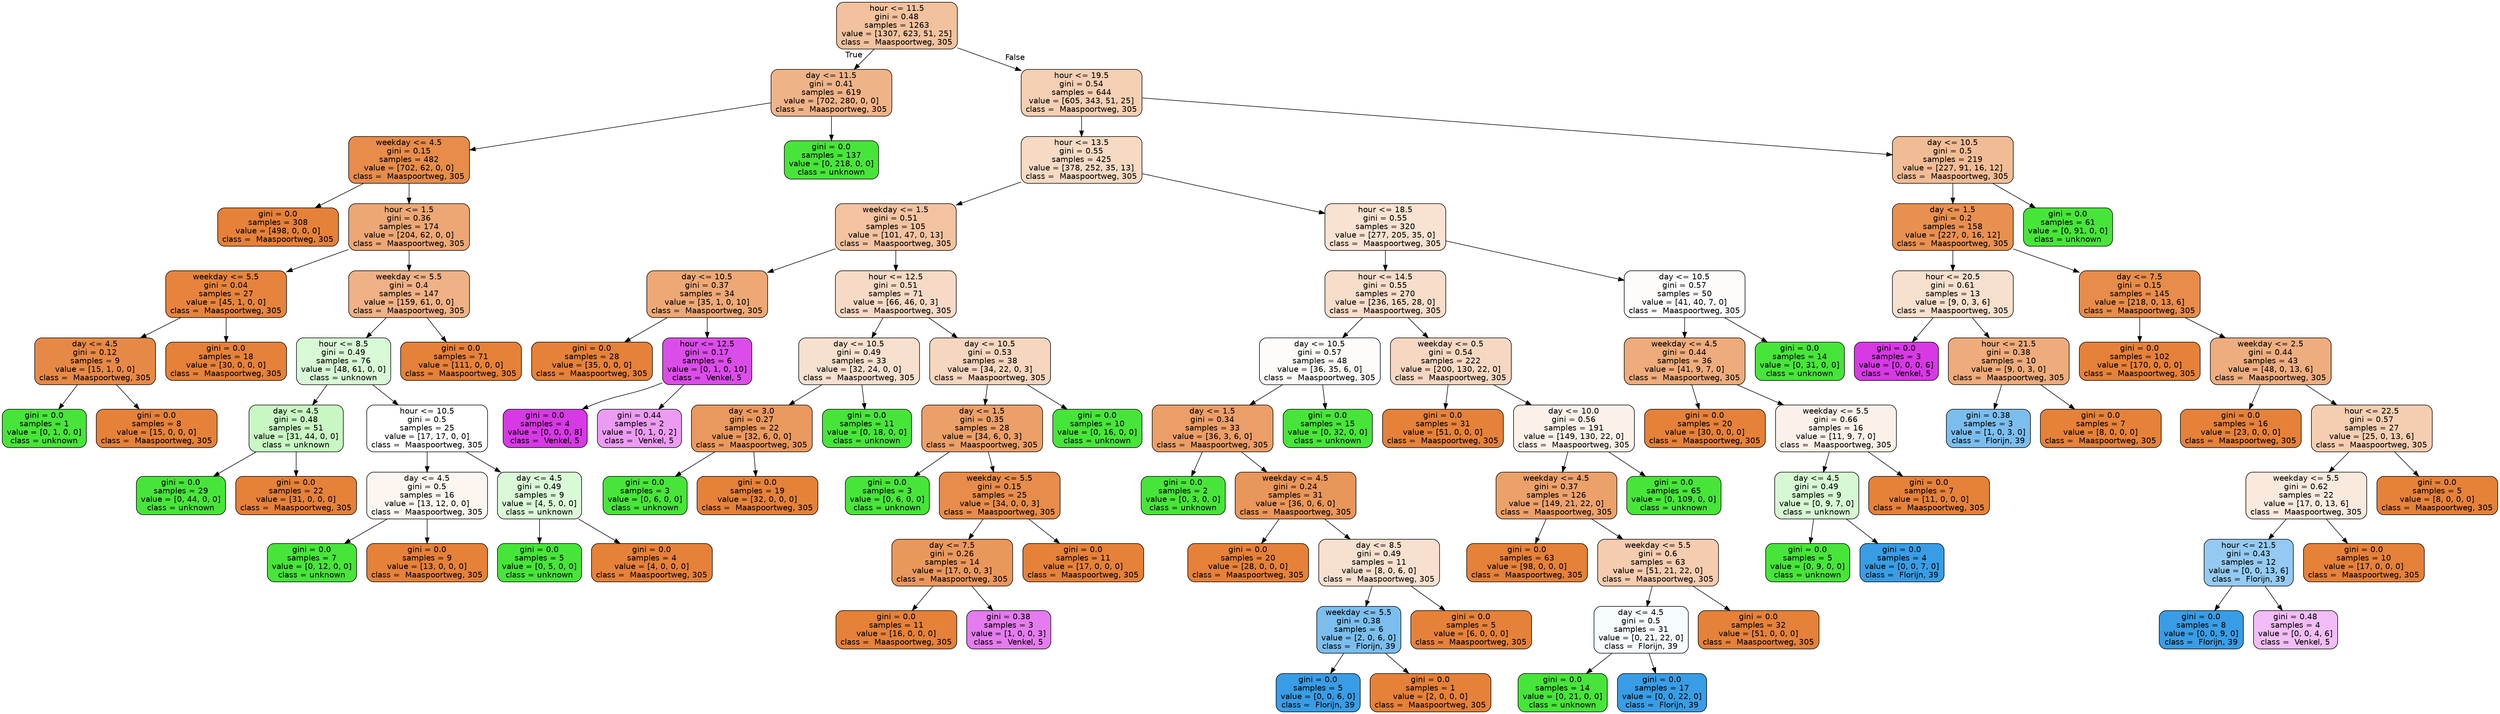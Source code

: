digraph Tree {
node [shape=box, style="filled, rounded", color="black", fontname="helvetica"] ;
edge [fontname="helvetica"] ;
0 [label="hour <= 11.5\ngini = 0.48\nsamples = 1263\nvalue = [1307, 623, 51, 25]\nclass =  Maaspoortweg, 305", fillcolor="#f2c19d"] ;
1 [label="day <= 11.5\ngini = 0.41\nsamples = 619\nvalue = [702, 280, 0, 0]\nclass =  Maaspoortweg, 305", fillcolor="#efb388"] ;
0 -> 1 [labeldistance=2.5, labelangle=45, headlabel="True"] ;
2 [label="weekday <= 4.5\ngini = 0.15\nsamples = 482\nvalue = [702, 62, 0, 0]\nclass =  Maaspoortweg, 305", fillcolor="#e78c4a"] ;
1 -> 2 ;
3 [label="gini = 0.0\nsamples = 308\nvalue = [498, 0, 0, 0]\nclass =  Maaspoortweg, 305", fillcolor="#e58139"] ;
2 -> 3 ;
4 [label="hour <= 1.5\ngini = 0.36\nsamples = 174\nvalue = [204, 62, 0, 0]\nclass =  Maaspoortweg, 305", fillcolor="#eda775"] ;
2 -> 4 ;
5 [label="weekday <= 5.5\ngini = 0.04\nsamples = 27\nvalue = [45, 1, 0, 0]\nclass =  Maaspoortweg, 305", fillcolor="#e6843d"] ;
4 -> 5 ;
6 [label="day <= 4.5\ngini = 0.12\nsamples = 9\nvalue = [15, 1, 0, 0]\nclass =  Maaspoortweg, 305", fillcolor="#e78946"] ;
5 -> 6 ;
7 [label="gini = 0.0\nsamples = 1\nvalue = [0, 1, 0, 0]\nclass = unknown", fillcolor="#47e539"] ;
6 -> 7 ;
8 [label="gini = 0.0\nsamples = 8\nvalue = [15, 0, 0, 0]\nclass =  Maaspoortweg, 305", fillcolor="#e58139"] ;
6 -> 8 ;
9 [label="gini = 0.0\nsamples = 18\nvalue = [30, 0, 0, 0]\nclass =  Maaspoortweg, 305", fillcolor="#e58139"] ;
5 -> 9 ;
10 [label="weekday <= 5.5\ngini = 0.4\nsamples = 147\nvalue = [159, 61, 0, 0]\nclass =  Maaspoortweg, 305", fillcolor="#efb185"] ;
4 -> 10 ;
11 [label="hour <= 8.5\ngini = 0.49\nsamples = 76\nvalue = [48, 61, 0, 0]\nclass = unknown", fillcolor="#d8f9d5"] ;
10 -> 11 ;
12 [label="day <= 4.5\ngini = 0.48\nsamples = 51\nvalue = [31, 44, 0, 0]\nclass = unknown", fillcolor="#c9f7c4"] ;
11 -> 12 ;
13 [label="gini = 0.0\nsamples = 29\nvalue = [0, 44, 0, 0]\nclass = unknown", fillcolor="#47e539"] ;
12 -> 13 ;
14 [label="gini = 0.0\nsamples = 22\nvalue = [31, 0, 0, 0]\nclass =  Maaspoortweg, 305", fillcolor="#e58139"] ;
12 -> 14 ;
15 [label="hour <= 10.5\ngini = 0.5\nsamples = 25\nvalue = [17, 17, 0, 0]\nclass =  Maaspoortweg, 305", fillcolor="#ffffff"] ;
11 -> 15 ;
16 [label="day <= 4.5\ngini = 0.5\nsamples = 16\nvalue = [13, 12, 0, 0]\nclass =  Maaspoortweg, 305", fillcolor="#fdf5f0"] ;
15 -> 16 ;
17 [label="gini = 0.0\nsamples = 7\nvalue = [0, 12, 0, 0]\nclass = unknown", fillcolor="#47e539"] ;
16 -> 17 ;
18 [label="gini = 0.0\nsamples = 9\nvalue = [13, 0, 0, 0]\nclass =  Maaspoortweg, 305", fillcolor="#e58139"] ;
16 -> 18 ;
19 [label="day <= 4.5\ngini = 0.49\nsamples = 9\nvalue = [4, 5, 0, 0]\nclass = unknown", fillcolor="#dafad7"] ;
15 -> 19 ;
20 [label="gini = 0.0\nsamples = 5\nvalue = [0, 5, 0, 0]\nclass = unknown", fillcolor="#47e539"] ;
19 -> 20 ;
21 [label="gini = 0.0\nsamples = 4\nvalue = [4, 0, 0, 0]\nclass =  Maaspoortweg, 305", fillcolor="#e58139"] ;
19 -> 21 ;
22 [label="gini = 0.0\nsamples = 71\nvalue = [111, 0, 0, 0]\nclass =  Maaspoortweg, 305", fillcolor="#e58139"] ;
10 -> 22 ;
23 [label="gini = 0.0\nsamples = 137\nvalue = [0, 218, 0, 0]\nclass = unknown", fillcolor="#47e539"] ;
1 -> 23 ;
24 [label="hour <= 19.5\ngini = 0.54\nsamples = 644\nvalue = [605, 343, 51, 25]\nclass =  Maaspoortweg, 305", fillcolor="#f5cfb3"] ;
0 -> 24 [labeldistance=2.5, labelangle=-45, headlabel="False"] ;
25 [label="hour <= 13.5\ngini = 0.55\nsamples = 425\nvalue = [378, 252, 35, 13]\nclass =  Maaspoortweg, 305", fillcolor="#f7dac4"] ;
24 -> 25 ;
26 [label="weekday <= 1.5\ngini = 0.51\nsamples = 105\nvalue = [101, 47, 0, 13]\nclass =  Maaspoortweg, 305", fillcolor="#f3c3a1"] ;
25 -> 26 ;
27 [label="day <= 10.5\ngini = 0.37\nsamples = 34\nvalue = [35, 1, 0, 10]\nclass =  Maaspoortweg, 305", fillcolor="#eda875"] ;
26 -> 27 ;
28 [label="gini = 0.0\nsamples = 28\nvalue = [35, 0, 0, 0]\nclass =  Maaspoortweg, 305", fillcolor="#e58139"] ;
27 -> 28 ;
29 [label="hour <= 12.5\ngini = 0.17\nsamples = 6\nvalue = [0, 1, 0, 10]\nclass =  Venkel, 5", fillcolor="#db4de8"] ;
27 -> 29 ;
30 [label="gini = 0.0\nsamples = 4\nvalue = [0, 0, 0, 8]\nclass =  Venkel, 5", fillcolor="#d739e5"] ;
29 -> 30 ;
31 [label="gini = 0.44\nsamples = 2\nvalue = [0, 1, 0, 2]\nclass =  Venkel, 5", fillcolor="#eb9cf2"] ;
29 -> 31 ;
32 [label="hour <= 12.5\ngini = 0.51\nsamples = 71\nvalue = [66, 46, 0, 3]\nclass =  Maaspoortweg, 305", fillcolor="#f7dac6"] ;
26 -> 32 ;
33 [label="day <= 10.5\ngini = 0.49\nsamples = 33\nvalue = [32, 24, 0, 0]\nclass =  Maaspoortweg, 305", fillcolor="#f8e0ce"] ;
32 -> 33 ;
34 [label="day <= 3.0\ngini = 0.27\nsamples = 22\nvalue = [32, 6, 0, 0]\nclass =  Maaspoortweg, 305", fillcolor="#ea995e"] ;
33 -> 34 ;
35 [label="gini = 0.0\nsamples = 3\nvalue = [0, 6, 0, 0]\nclass = unknown", fillcolor="#47e539"] ;
34 -> 35 ;
36 [label="gini = 0.0\nsamples = 19\nvalue = [32, 0, 0, 0]\nclass =  Maaspoortweg, 305", fillcolor="#e58139"] ;
34 -> 36 ;
37 [label="gini = 0.0\nsamples = 11\nvalue = [0, 18, 0, 0]\nclass = unknown", fillcolor="#47e539"] ;
33 -> 37 ;
38 [label="day <= 10.5\ngini = 0.53\nsamples = 38\nvalue = [34, 22, 0, 3]\nclass =  Maaspoortweg, 305", fillcolor="#f7d6bf"] ;
32 -> 38 ;
39 [label="day <= 1.5\ngini = 0.35\nsamples = 28\nvalue = [34, 6, 0, 3]\nclass =  Maaspoortweg, 305", fillcolor="#eba069"] ;
38 -> 39 ;
40 [label="gini = 0.0\nsamples = 3\nvalue = [0, 6, 0, 0]\nclass = unknown", fillcolor="#47e539"] ;
39 -> 40 ;
41 [label="weekday <= 5.5\ngini = 0.15\nsamples = 25\nvalue = [34, 0, 0, 3]\nclass =  Maaspoortweg, 305", fillcolor="#e78c4a"] ;
39 -> 41 ;
42 [label="day <= 7.5\ngini = 0.26\nsamples = 14\nvalue = [17, 0, 0, 3]\nclass =  Maaspoortweg, 305", fillcolor="#ea975c"] ;
41 -> 42 ;
43 [label="gini = 0.0\nsamples = 11\nvalue = [16, 0, 0, 0]\nclass =  Maaspoortweg, 305", fillcolor="#e58139"] ;
42 -> 43 ;
44 [label="gini = 0.38\nsamples = 3\nvalue = [1, 0, 0, 3]\nclass =  Venkel, 5", fillcolor="#e47bee"] ;
42 -> 44 ;
45 [label="gini = 0.0\nsamples = 11\nvalue = [17, 0, 0, 0]\nclass =  Maaspoortweg, 305", fillcolor="#e58139"] ;
41 -> 45 ;
46 [label="gini = 0.0\nsamples = 10\nvalue = [0, 16, 0, 0]\nclass = unknown", fillcolor="#47e539"] ;
38 -> 46 ;
47 [label="hour <= 18.5\ngini = 0.55\nsamples = 320\nvalue = [277, 205, 35, 0]\nclass =  Maaspoortweg, 305", fillcolor="#f9e2d1"] ;
25 -> 47 ;
48 [label="hour <= 14.5\ngini = 0.55\nsamples = 270\nvalue = [236, 165, 28, 0]\nclass =  Maaspoortweg, 305", fillcolor="#f8ddca"] ;
47 -> 48 ;
49 [label="day <= 10.5\ngini = 0.57\nsamples = 48\nvalue = [36, 35, 6, 0]\nclass =  Maaspoortweg, 305", fillcolor="#fefcfa"] ;
48 -> 49 ;
50 [label="day <= 1.5\ngini = 0.34\nsamples = 33\nvalue = [36, 3, 6, 0]\nclass =  Maaspoortweg, 305", fillcolor="#eb9e67"] ;
49 -> 50 ;
51 [label="gini = 0.0\nsamples = 2\nvalue = [0, 3, 0, 0]\nclass = unknown", fillcolor="#47e539"] ;
50 -> 51 ;
52 [label="weekday <= 4.5\ngini = 0.24\nsamples = 31\nvalue = [36, 0, 6, 0]\nclass =  Maaspoortweg, 305", fillcolor="#e9965a"] ;
50 -> 52 ;
53 [label="gini = 0.0\nsamples = 20\nvalue = [28, 0, 0, 0]\nclass =  Maaspoortweg, 305", fillcolor="#e58139"] ;
52 -> 53 ;
54 [label="day <= 8.5\ngini = 0.49\nsamples = 11\nvalue = [8, 0, 6, 0]\nclass =  Maaspoortweg, 305", fillcolor="#f8e0ce"] ;
52 -> 54 ;
55 [label="weekday <= 5.5\ngini = 0.38\nsamples = 6\nvalue = [2, 0, 6, 0]\nclass =  Florijn, 39", fillcolor="#7bbeee"] ;
54 -> 55 ;
56 [label="gini = 0.0\nsamples = 5\nvalue = [0, 0, 6, 0]\nclass =  Florijn, 39", fillcolor="#399de5"] ;
55 -> 56 ;
57 [label="gini = 0.0\nsamples = 1\nvalue = [2, 0, 0, 0]\nclass =  Maaspoortweg, 305", fillcolor="#e58139"] ;
55 -> 57 ;
58 [label="gini = 0.0\nsamples = 5\nvalue = [6, 0, 0, 0]\nclass =  Maaspoortweg, 305", fillcolor="#e58139"] ;
54 -> 58 ;
59 [label="gini = 0.0\nsamples = 15\nvalue = [0, 32, 0, 0]\nclass = unknown", fillcolor="#47e539"] ;
49 -> 59 ;
60 [label="weekday <= 0.5\ngini = 0.54\nsamples = 222\nvalue = [200, 130, 22, 0]\nclass =  Maaspoortweg, 305", fillcolor="#f7d7c1"] ;
48 -> 60 ;
61 [label="gini = 0.0\nsamples = 31\nvalue = [51, 0, 0, 0]\nclass =  Maaspoortweg, 305", fillcolor="#e58139"] ;
60 -> 61 ;
62 [label="day <= 10.0\ngini = 0.56\nsamples = 191\nvalue = [149, 130, 22, 0]\nclass =  Maaspoortweg, 305", fillcolor="#fcf1e9"] ;
60 -> 62 ;
63 [label="weekday <= 4.5\ngini = 0.37\nsamples = 126\nvalue = [149, 21, 22, 0]\nclass =  Maaspoortweg, 305", fillcolor="#eca16b"] ;
62 -> 63 ;
64 [label="gini = 0.0\nsamples = 63\nvalue = [98, 0, 0, 0]\nclass =  Maaspoortweg, 305", fillcolor="#e58139"] ;
63 -> 64 ;
65 [label="weekday <= 5.5\ngini = 0.6\nsamples = 63\nvalue = [51, 21, 22, 0]\nclass =  Maaspoortweg, 305", fillcolor="#f5ccaf"] ;
63 -> 65 ;
66 [label="day <= 4.5\ngini = 0.5\nsamples = 31\nvalue = [0, 21, 22, 0]\nclass =  Florijn, 39", fillcolor="#f6fbfe"] ;
65 -> 66 ;
67 [label="gini = 0.0\nsamples = 14\nvalue = [0, 21, 0, 0]\nclass = unknown", fillcolor="#47e539"] ;
66 -> 67 ;
68 [label="gini = 0.0\nsamples = 17\nvalue = [0, 0, 22, 0]\nclass =  Florijn, 39", fillcolor="#399de5"] ;
66 -> 68 ;
69 [label="gini = 0.0\nsamples = 32\nvalue = [51, 0, 0, 0]\nclass =  Maaspoortweg, 305", fillcolor="#e58139"] ;
65 -> 69 ;
70 [label="gini = 0.0\nsamples = 65\nvalue = [0, 109, 0, 0]\nclass = unknown", fillcolor="#47e539"] ;
62 -> 70 ;
71 [label="day <= 10.5\ngini = 0.57\nsamples = 50\nvalue = [41, 40, 7, 0]\nclass =  Maaspoortweg, 305", fillcolor="#fefcfb"] ;
47 -> 71 ;
72 [label="weekday <= 4.5\ngini = 0.44\nsamples = 36\nvalue = [41, 9, 7, 0]\nclass =  Maaspoortweg, 305", fillcolor="#eeab7b"] ;
71 -> 72 ;
73 [label="gini = 0.0\nsamples = 20\nvalue = [30, 0, 0, 0]\nclass =  Maaspoortweg, 305", fillcolor="#e58139"] ;
72 -> 73 ;
74 [label="weekday <= 5.5\ngini = 0.66\nsamples = 16\nvalue = [11, 9, 7, 0]\nclass =  Maaspoortweg, 305", fillcolor="#fcf1e9"] ;
72 -> 74 ;
75 [label="day <= 4.5\ngini = 0.49\nsamples = 9\nvalue = [0, 9, 7, 0]\nclass = unknown", fillcolor="#d6f9d3"] ;
74 -> 75 ;
76 [label="gini = 0.0\nsamples = 5\nvalue = [0, 9, 0, 0]\nclass = unknown", fillcolor="#47e539"] ;
75 -> 76 ;
77 [label="gini = 0.0\nsamples = 4\nvalue = [0, 0, 7, 0]\nclass =  Florijn, 39", fillcolor="#399de5"] ;
75 -> 77 ;
78 [label="gini = 0.0\nsamples = 7\nvalue = [11, 0, 0, 0]\nclass =  Maaspoortweg, 305", fillcolor="#e58139"] ;
74 -> 78 ;
79 [label="gini = 0.0\nsamples = 14\nvalue = [0, 31, 0, 0]\nclass = unknown", fillcolor="#47e539"] ;
71 -> 79 ;
80 [label="day <= 10.5\ngini = 0.5\nsamples = 219\nvalue = [227, 91, 16, 12]\nclass =  Maaspoortweg, 305", fillcolor="#f1bc95"] ;
24 -> 80 ;
81 [label="day <= 1.5\ngini = 0.2\nsamples = 158\nvalue = [227, 0, 16, 12]\nclass =  Maaspoortweg, 305", fillcolor="#e89050"] ;
80 -> 81 ;
82 [label="hour <= 20.5\ngini = 0.61\nsamples = 13\nvalue = [9, 0, 3, 6]\nclass =  Maaspoortweg, 305", fillcolor="#f8e0ce"] ;
81 -> 82 ;
83 [label="gini = 0.0\nsamples = 3\nvalue = [0, 0, 0, 6]\nclass =  Venkel, 5", fillcolor="#d739e5"] ;
82 -> 83 ;
84 [label="hour <= 21.5\ngini = 0.38\nsamples = 10\nvalue = [9, 0, 3, 0]\nclass =  Maaspoortweg, 305", fillcolor="#eeab7b"] ;
82 -> 84 ;
85 [label="gini = 0.38\nsamples = 3\nvalue = [1, 0, 3, 0]\nclass =  Florijn, 39", fillcolor="#7bbeee"] ;
84 -> 85 ;
86 [label="gini = 0.0\nsamples = 7\nvalue = [8, 0, 0, 0]\nclass =  Maaspoortweg, 305", fillcolor="#e58139"] ;
84 -> 86 ;
87 [label="day <= 7.5\ngini = 0.15\nsamples = 145\nvalue = [218, 0, 13, 6]\nclass =  Maaspoortweg, 305", fillcolor="#e78c4a"] ;
81 -> 87 ;
88 [label="gini = 0.0\nsamples = 102\nvalue = [170, 0, 0, 0]\nclass =  Maaspoortweg, 305", fillcolor="#e58139"] ;
87 -> 88 ;
89 [label="weekday <= 2.5\ngini = 0.44\nsamples = 43\nvalue = [48, 0, 13, 6]\nclass =  Maaspoortweg, 305", fillcolor="#eead7f"] ;
87 -> 89 ;
90 [label="gini = 0.0\nsamples = 16\nvalue = [23, 0, 0, 0]\nclass =  Maaspoortweg, 305", fillcolor="#e58139"] ;
89 -> 90 ;
91 [label="hour <= 22.5\ngini = 0.57\nsamples = 27\nvalue = [25, 0, 13, 6]\nclass =  Maaspoortweg, 305", fillcolor="#f5ceb2"] ;
89 -> 91 ;
92 [label="weekday <= 5.5\ngini = 0.62\nsamples = 22\nvalue = [17, 0, 13, 6]\nclass =  Maaspoortweg, 305", fillcolor="#fae9dd"] ;
91 -> 92 ;
93 [label="hour <= 21.5\ngini = 0.43\nsamples = 12\nvalue = [0, 0, 13, 6]\nclass =  Florijn, 39", fillcolor="#94caf1"] ;
92 -> 93 ;
94 [label="gini = 0.0\nsamples = 8\nvalue = [0, 0, 9, 0]\nclass =  Florijn, 39", fillcolor="#399de5"] ;
93 -> 94 ;
95 [label="gini = 0.48\nsamples = 4\nvalue = [0, 0, 4, 6]\nclass =  Venkel, 5", fillcolor="#f2bdf6"] ;
93 -> 95 ;
96 [label="gini = 0.0\nsamples = 10\nvalue = [17, 0, 0, 0]\nclass =  Maaspoortweg, 305", fillcolor="#e58139"] ;
92 -> 96 ;
97 [label="gini = 0.0\nsamples = 5\nvalue = [8, 0, 0, 0]\nclass =  Maaspoortweg, 305", fillcolor="#e58139"] ;
91 -> 97 ;
98 [label="gini = 0.0\nsamples = 61\nvalue = [0, 91, 0, 0]\nclass = unknown", fillcolor="#47e539"] ;
80 -> 98 ;
}